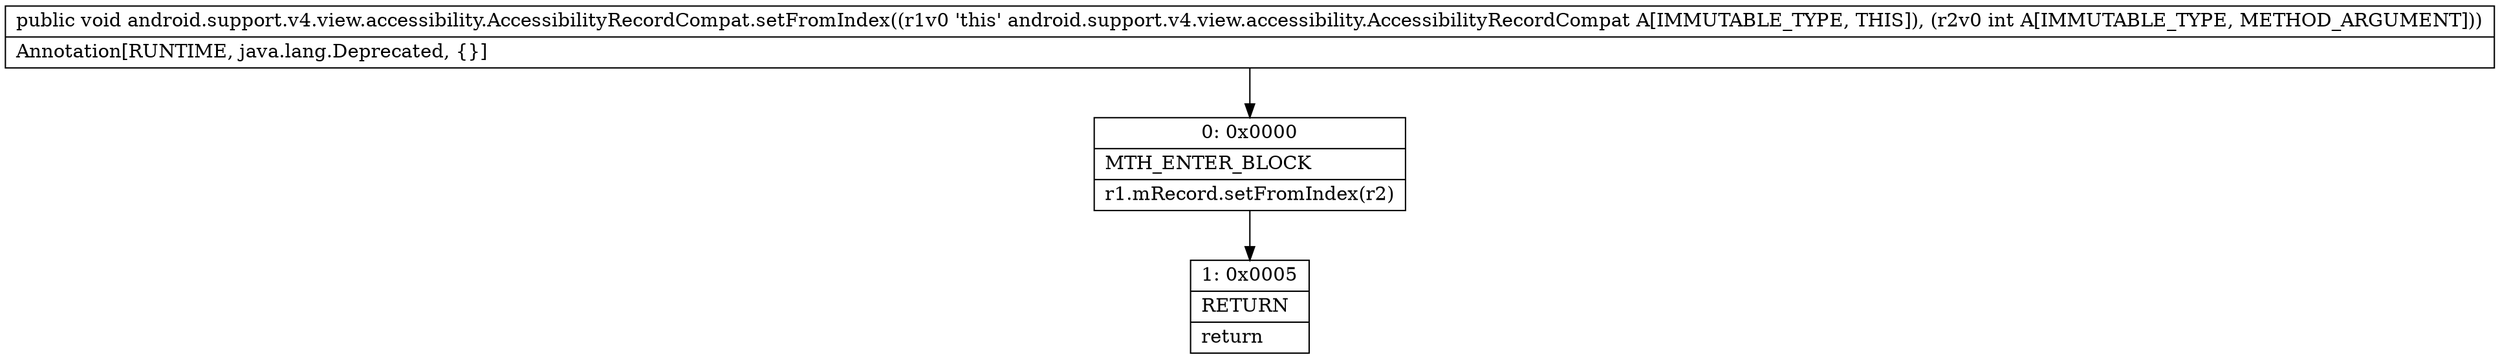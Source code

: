 digraph "CFG forandroid.support.v4.view.accessibility.AccessibilityRecordCompat.setFromIndex(I)V" {
Node_0 [shape=record,label="{0\:\ 0x0000|MTH_ENTER_BLOCK\l|r1.mRecord.setFromIndex(r2)\l}"];
Node_1 [shape=record,label="{1\:\ 0x0005|RETURN\l|return\l}"];
MethodNode[shape=record,label="{public void android.support.v4.view.accessibility.AccessibilityRecordCompat.setFromIndex((r1v0 'this' android.support.v4.view.accessibility.AccessibilityRecordCompat A[IMMUTABLE_TYPE, THIS]), (r2v0 int A[IMMUTABLE_TYPE, METHOD_ARGUMENT]))  | Annotation[RUNTIME, java.lang.Deprecated, \{\}]\l}"];
MethodNode -> Node_0;
Node_0 -> Node_1;
}

